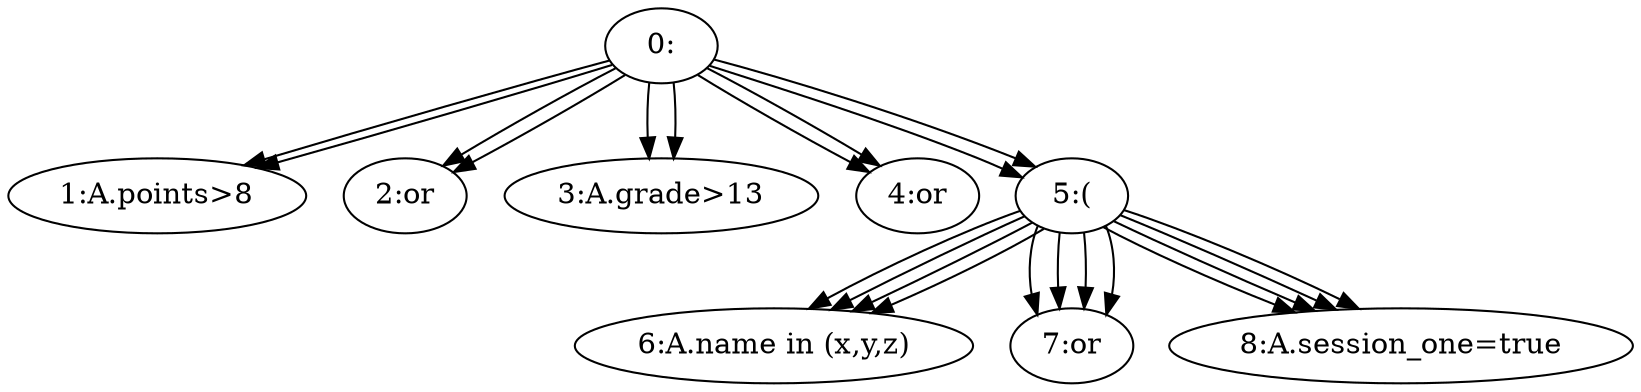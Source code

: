 // Graph
digraph {
	"652bbf99-07cf-4486-9ef5-d94732d59e65" [label="0:"]
	"449ba064-c794-4843-b75e-5d312a69376f" [label="1:A.points>8"]
	"652bbf99-07cf-4486-9ef5-d94732d59e65" -> "449ba064-c794-4843-b75e-5d312a69376f"
	"449ba064-c794-4843-b75e-5d312a69376f" [label="1:A.points>8"]
	"652bbf99-07cf-4486-9ef5-d94732d59e65" -> "449ba064-c794-4843-b75e-5d312a69376f"
	"f8671133-58d6-4e14-899c-8dd3e066ab65" [label="2:or"]
	"652bbf99-07cf-4486-9ef5-d94732d59e65" -> "f8671133-58d6-4e14-899c-8dd3e066ab65"
	"f8671133-58d6-4e14-899c-8dd3e066ab65" [label="2:or"]
	"652bbf99-07cf-4486-9ef5-d94732d59e65" -> "f8671133-58d6-4e14-899c-8dd3e066ab65"
	"00488e86-a595-4924-9267-528727f09ebf" [label="3:A.grade>13"]
	"652bbf99-07cf-4486-9ef5-d94732d59e65" -> "00488e86-a595-4924-9267-528727f09ebf"
	"00488e86-a595-4924-9267-528727f09ebf" [label="3:A.grade>13"]
	"652bbf99-07cf-4486-9ef5-d94732d59e65" -> "00488e86-a595-4924-9267-528727f09ebf"
	"2d5c2ce1-35c3-489d-b4fb-971e1d71b080" [label="4:or"]
	"652bbf99-07cf-4486-9ef5-d94732d59e65" -> "2d5c2ce1-35c3-489d-b4fb-971e1d71b080"
	"2d5c2ce1-35c3-489d-b4fb-971e1d71b080" [label="4:or"]
	"652bbf99-07cf-4486-9ef5-d94732d59e65" -> "2d5c2ce1-35c3-489d-b4fb-971e1d71b080"
	"c42dd3c6-6f69-4020-86f4-51a72abe97de" [label="5:("]
	"652bbf99-07cf-4486-9ef5-d94732d59e65" -> "c42dd3c6-6f69-4020-86f4-51a72abe97de"
	"271066df-65b5-42e1-a7fa-932837e80721" [label="6:A.name in (x,y,z)"]
	"c42dd3c6-6f69-4020-86f4-51a72abe97de" -> "271066df-65b5-42e1-a7fa-932837e80721"
	"271066df-65b5-42e1-a7fa-932837e80721" [label="6:A.name in (x,y,z)"]
	"c42dd3c6-6f69-4020-86f4-51a72abe97de" -> "271066df-65b5-42e1-a7fa-932837e80721"
	"07cd3618-58af-4e7e-b272-49b835fa704b" [label="7:or"]
	"c42dd3c6-6f69-4020-86f4-51a72abe97de" -> "07cd3618-58af-4e7e-b272-49b835fa704b"
	"07cd3618-58af-4e7e-b272-49b835fa704b" [label="7:or"]
	"c42dd3c6-6f69-4020-86f4-51a72abe97de" -> "07cd3618-58af-4e7e-b272-49b835fa704b"
	"98cf6778-0622-43b6-afe5-ec4fd907e3d9" [label="8:A.session_one=true"]
	"c42dd3c6-6f69-4020-86f4-51a72abe97de" -> "98cf6778-0622-43b6-afe5-ec4fd907e3d9"
	"98cf6778-0622-43b6-afe5-ec4fd907e3d9" [label="8:A.session_one=true"]
	"c42dd3c6-6f69-4020-86f4-51a72abe97de" -> "98cf6778-0622-43b6-afe5-ec4fd907e3d9"
	"c42dd3c6-6f69-4020-86f4-51a72abe97de" [label="5:("]
	"652bbf99-07cf-4486-9ef5-d94732d59e65" -> "c42dd3c6-6f69-4020-86f4-51a72abe97de"
	"271066df-65b5-42e1-a7fa-932837e80721" [label="6:A.name in (x,y,z)"]
	"c42dd3c6-6f69-4020-86f4-51a72abe97de" -> "271066df-65b5-42e1-a7fa-932837e80721"
	"271066df-65b5-42e1-a7fa-932837e80721" [label="6:A.name in (x,y,z)"]
	"c42dd3c6-6f69-4020-86f4-51a72abe97de" -> "271066df-65b5-42e1-a7fa-932837e80721"
	"07cd3618-58af-4e7e-b272-49b835fa704b" [label="7:or"]
	"c42dd3c6-6f69-4020-86f4-51a72abe97de" -> "07cd3618-58af-4e7e-b272-49b835fa704b"
	"07cd3618-58af-4e7e-b272-49b835fa704b" [label="7:or"]
	"c42dd3c6-6f69-4020-86f4-51a72abe97de" -> "07cd3618-58af-4e7e-b272-49b835fa704b"
	"98cf6778-0622-43b6-afe5-ec4fd907e3d9" [label="8:A.session_one=true"]
	"c42dd3c6-6f69-4020-86f4-51a72abe97de" -> "98cf6778-0622-43b6-afe5-ec4fd907e3d9"
	"98cf6778-0622-43b6-afe5-ec4fd907e3d9" [label="8:A.session_one=true"]
	"c42dd3c6-6f69-4020-86f4-51a72abe97de" -> "98cf6778-0622-43b6-afe5-ec4fd907e3d9"
}
